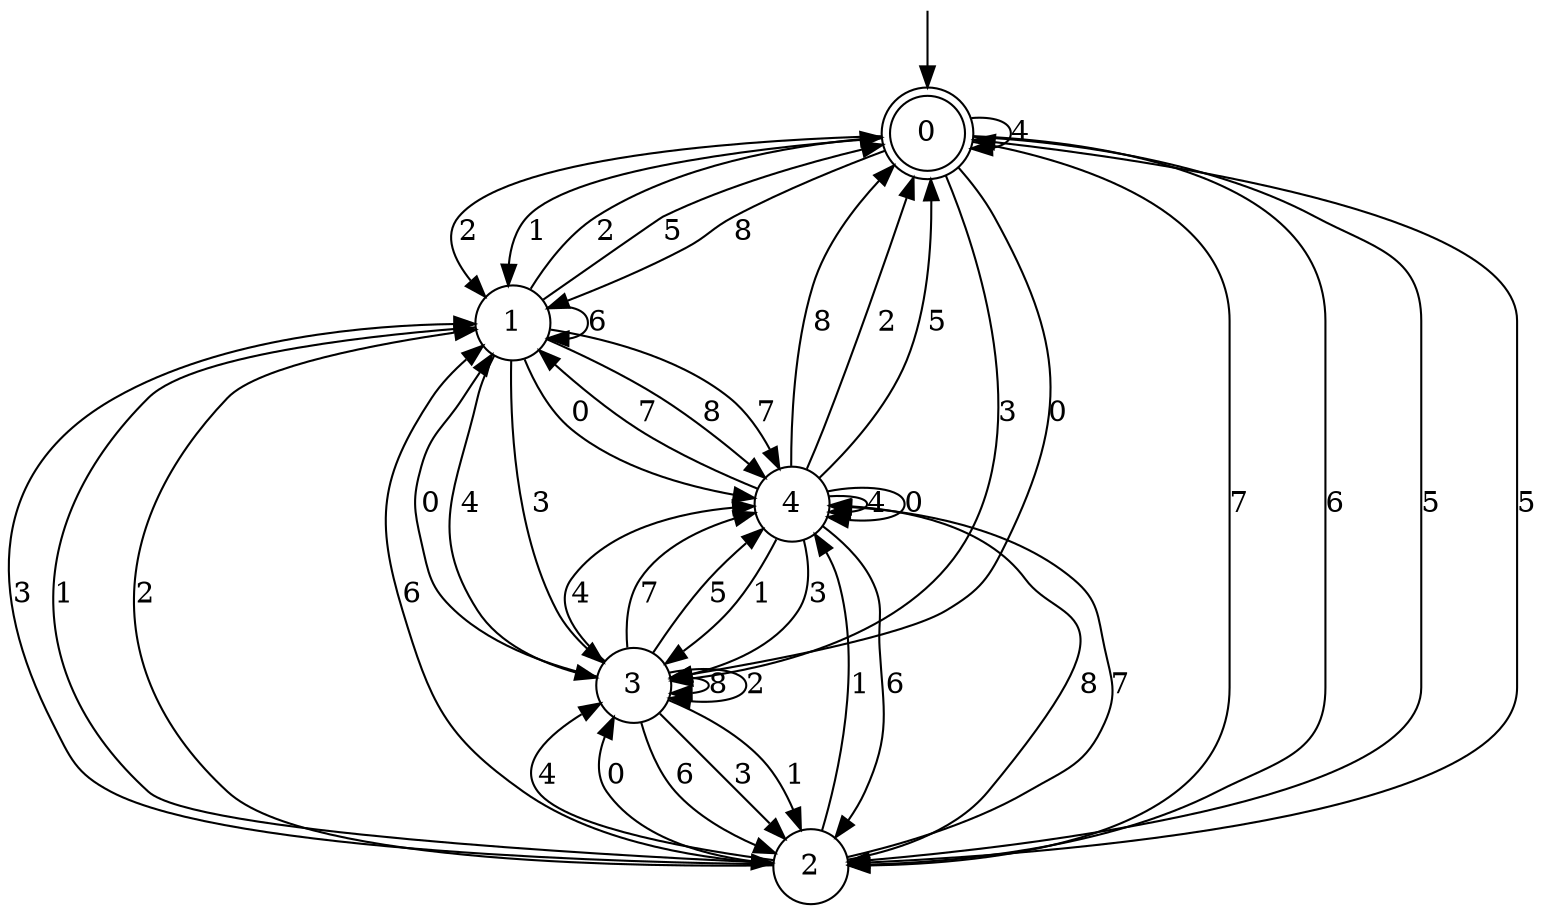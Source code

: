 digraph g {

	s0 [shape="doublecircle" label="0"];
	s1 [shape="circle" label="1"];
	s2 [shape="circle" label="2"];
	s3 [shape="circle" label="3"];
	s4 [shape="circle" label="4"];
	s0 -> s1 [label="8"];
	s0 -> s0 [label="4"];
	s0 -> s2 [label="7"];
	s0 -> s1 [label="2"];
	s0 -> s2 [label="6"];
	s0 -> s2 [label="5"];
	s0 -> s3 [label="3"];
	s0 -> s1 [label="1"];
	s0 -> s3 [label="0"];
	s1 -> s4 [label="8"];
	s1 -> s3 [label="4"];
	s1 -> s4 [label="7"];
	s1 -> s0 [label="2"];
	s1 -> s1 [label="6"];
	s1 -> s0 [label="5"];
	s1 -> s3 [label="3"];
	s1 -> s2 [label="1"];
	s1 -> s4 [label="0"];
	s2 -> s4 [label="8"];
	s2 -> s3 [label="4"];
	s2 -> s4 [label="7"];
	s2 -> s1 [label="2"];
	s2 -> s1 [label="6"];
	s2 -> s0 [label="5"];
	s2 -> s1 [label="3"];
	s2 -> s4 [label="1"];
	s2 -> s3 [label="0"];
	s3 -> s3 [label="8"];
	s3 -> s4 [label="4"];
	s3 -> s4 [label="7"];
	s3 -> s3 [label="2"];
	s3 -> s2 [label="6"];
	s3 -> s4 [label="5"];
	s3 -> s2 [label="3"];
	s3 -> s2 [label="1"];
	s3 -> s1 [label="0"];
	s4 -> s0 [label="8"];
	s4 -> s4 [label="4"];
	s4 -> s1 [label="7"];
	s4 -> s0 [label="2"];
	s4 -> s2 [label="6"];
	s4 -> s0 [label="5"];
	s4 -> s3 [label="3"];
	s4 -> s3 [label="1"];
	s4 -> s4 [label="0"];

__start0 [label="" shape="none" width="0" height="0"];
__start0 -> s0;

}
